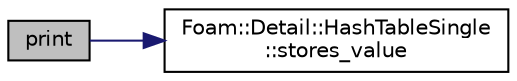 digraph "print"
{
  bgcolor="transparent";
  edge [fontname="Helvetica",fontsize="10",labelfontname="Helvetica",labelfontsize="10"];
  node [fontname="Helvetica",fontsize="10",shape=record];
  rankdir="LR";
  Node1 [label="print",height=0.2,width=0.4,color="black", fillcolor="grey75", style="filled" fontcolor="black"];
  Node1 -> Node2 [color="midnightblue",fontsize="10",style="solid",fontname="Helvetica"];
  Node2 [label="Foam::Detail::HashTableSingle\l::stores_value",height=0.2,width=0.4,color="black",URL="$structFoam_1_1Detail_1_1HashTableSingle.html#a94eaa6d88fee88e09b5df37dddb15605",tooltip="This struct does not store a value. "];
}
